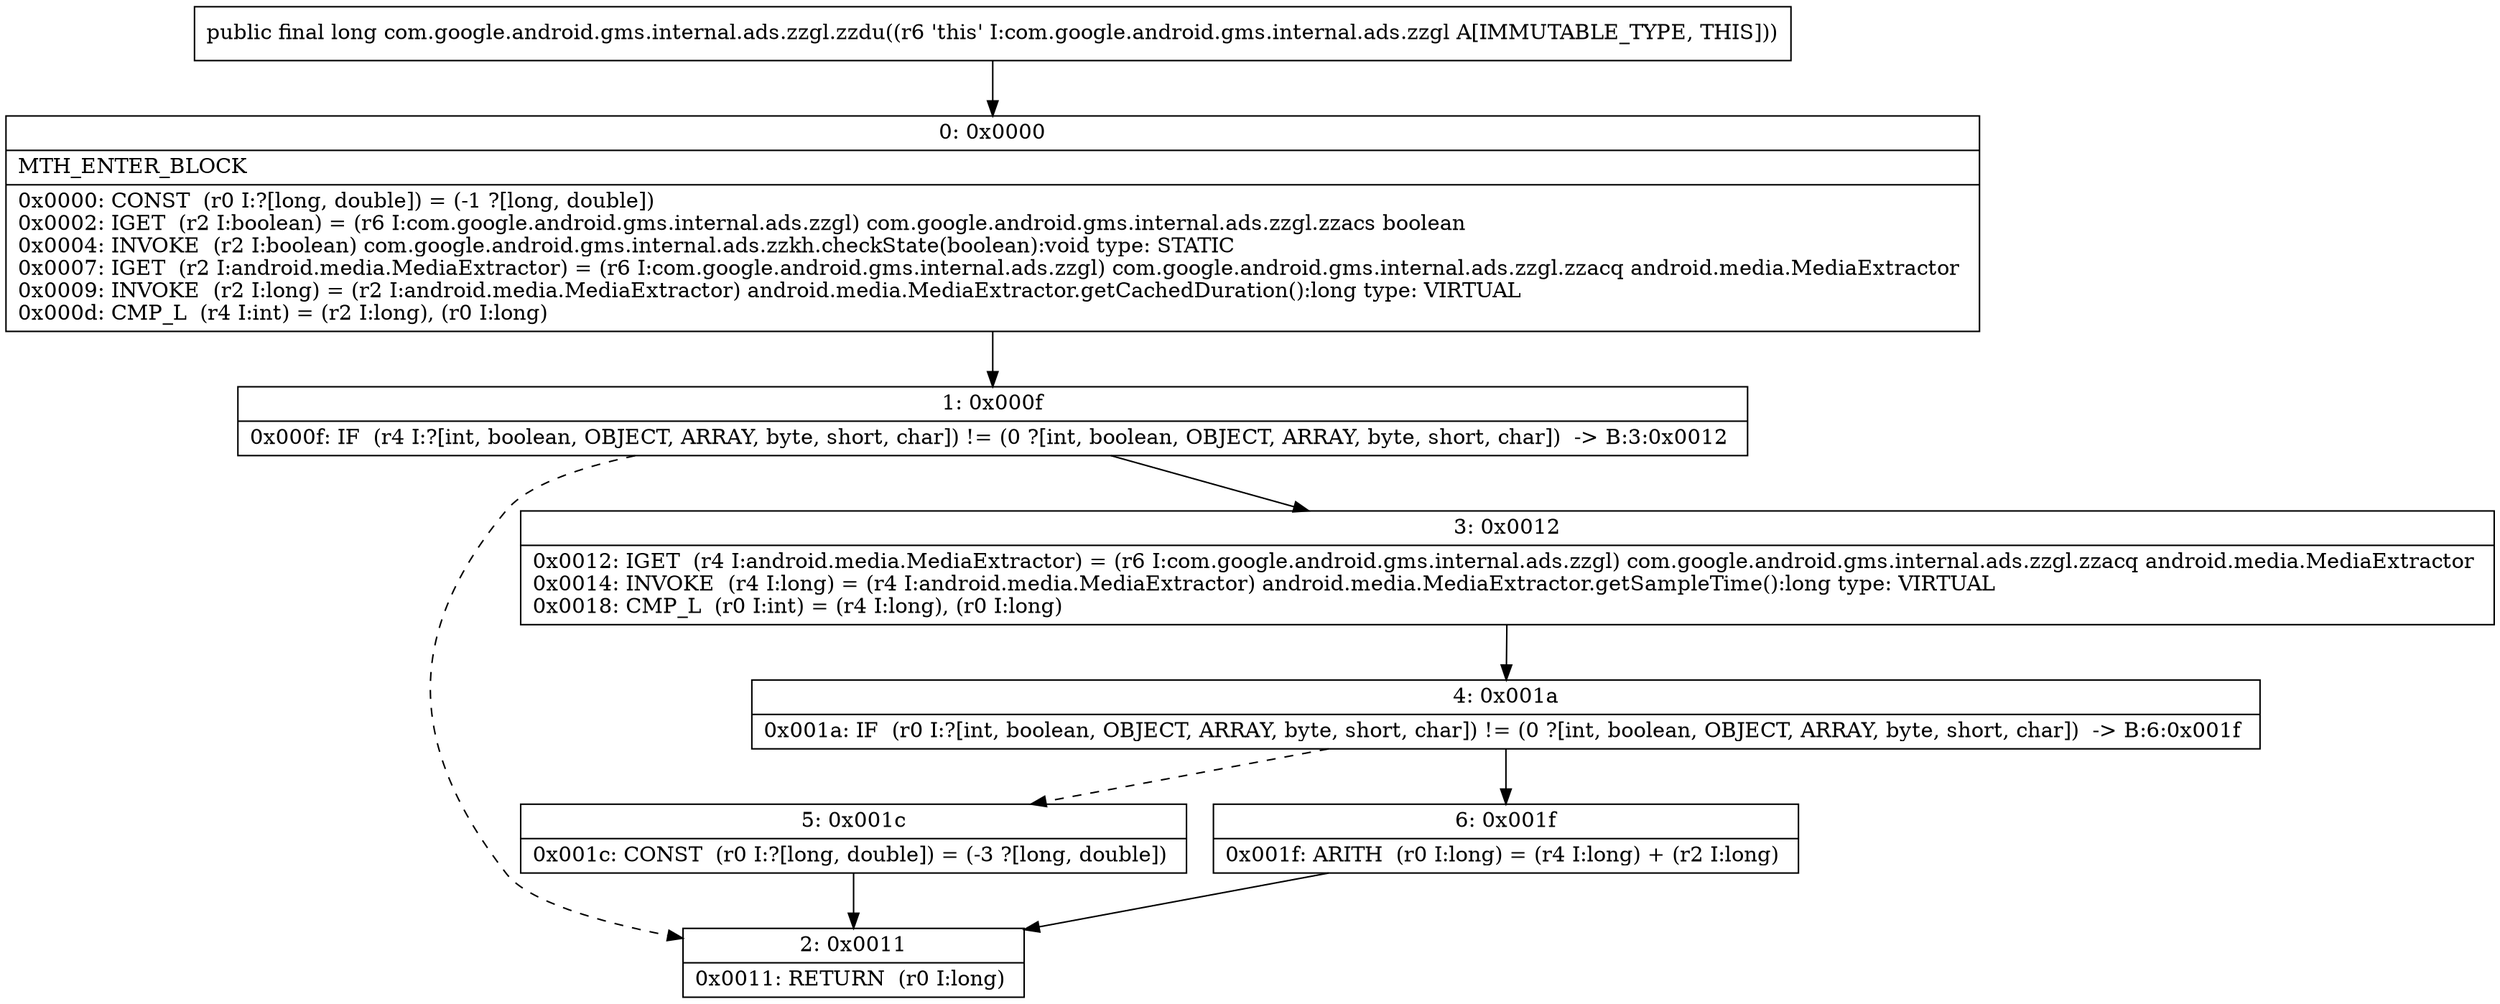 digraph "CFG forcom.google.android.gms.internal.ads.zzgl.zzdu()J" {
Node_0 [shape=record,label="{0\:\ 0x0000|MTH_ENTER_BLOCK\l|0x0000: CONST  (r0 I:?[long, double]) = (\-1 ?[long, double]) \l0x0002: IGET  (r2 I:boolean) = (r6 I:com.google.android.gms.internal.ads.zzgl) com.google.android.gms.internal.ads.zzgl.zzacs boolean \l0x0004: INVOKE  (r2 I:boolean) com.google.android.gms.internal.ads.zzkh.checkState(boolean):void type: STATIC \l0x0007: IGET  (r2 I:android.media.MediaExtractor) = (r6 I:com.google.android.gms.internal.ads.zzgl) com.google.android.gms.internal.ads.zzgl.zzacq android.media.MediaExtractor \l0x0009: INVOKE  (r2 I:long) = (r2 I:android.media.MediaExtractor) android.media.MediaExtractor.getCachedDuration():long type: VIRTUAL \l0x000d: CMP_L  (r4 I:int) = (r2 I:long), (r0 I:long) \l}"];
Node_1 [shape=record,label="{1\:\ 0x000f|0x000f: IF  (r4 I:?[int, boolean, OBJECT, ARRAY, byte, short, char]) != (0 ?[int, boolean, OBJECT, ARRAY, byte, short, char])  \-\> B:3:0x0012 \l}"];
Node_2 [shape=record,label="{2\:\ 0x0011|0x0011: RETURN  (r0 I:long) \l}"];
Node_3 [shape=record,label="{3\:\ 0x0012|0x0012: IGET  (r4 I:android.media.MediaExtractor) = (r6 I:com.google.android.gms.internal.ads.zzgl) com.google.android.gms.internal.ads.zzgl.zzacq android.media.MediaExtractor \l0x0014: INVOKE  (r4 I:long) = (r4 I:android.media.MediaExtractor) android.media.MediaExtractor.getSampleTime():long type: VIRTUAL \l0x0018: CMP_L  (r0 I:int) = (r4 I:long), (r0 I:long) \l}"];
Node_4 [shape=record,label="{4\:\ 0x001a|0x001a: IF  (r0 I:?[int, boolean, OBJECT, ARRAY, byte, short, char]) != (0 ?[int, boolean, OBJECT, ARRAY, byte, short, char])  \-\> B:6:0x001f \l}"];
Node_5 [shape=record,label="{5\:\ 0x001c|0x001c: CONST  (r0 I:?[long, double]) = (\-3 ?[long, double]) \l}"];
Node_6 [shape=record,label="{6\:\ 0x001f|0x001f: ARITH  (r0 I:long) = (r4 I:long) + (r2 I:long) \l}"];
MethodNode[shape=record,label="{public final long com.google.android.gms.internal.ads.zzgl.zzdu((r6 'this' I:com.google.android.gms.internal.ads.zzgl A[IMMUTABLE_TYPE, THIS])) }"];
MethodNode -> Node_0;
Node_0 -> Node_1;
Node_1 -> Node_2[style=dashed];
Node_1 -> Node_3;
Node_3 -> Node_4;
Node_4 -> Node_5[style=dashed];
Node_4 -> Node_6;
Node_5 -> Node_2;
Node_6 -> Node_2;
}

